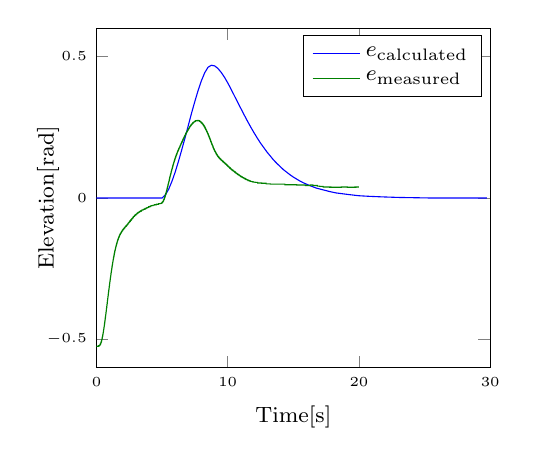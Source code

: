 % This file was created by matlab2tikz.
%
%The latest updates can be retrieved from
%  http://www.mathworks.com/matlabcentral/fileexchange/22022-matlab2tikz-matlab2tikz
%where you can also make suggestions and rate matlab2tikz.
%
\begin{tikzpicture}

\begin{axis}[%
width = 5cm,
at={(0.758in,0.488in)},
scale only axis,
xmin=0,
xmax=30,
xlabel={\footnotesize{Time[s]}},
ymin=-0.6,
ymax=0.6,
ylabel={\footnotesize{Elevation[rad]}},
axis background/.style={fill=white},
ylabel shift = -0.4cm,
ticklabel style = {font=\tiny},
legend style={legend cell align=left, align=left, draw=black, font = \footnotesize}
]
\addplot [color=blue]
  table[row sep=crcr]{%
0	0\\
5	0\\
5.25	0.011\\
5.5	0.031\\
5.75	0.059\\
6	0.092\\
6.25	0.13\\
6.5	0.171\\
6.75	0.213\\
7.25	0.301\\
7.5	0.342\\
7.75	0.381\\
8	0.415\\
8.25	0.443\\
8.5	0.462\\
8.75	0.469\\
9	0.467\\
9.25	0.458\\
9.5	0.444\\
9.75	0.427\\
10	0.407\\
10.25	0.385\\
10.75	0.339\\
11.25	0.294\\
11.5	0.272\\
11.75	0.251\\
12	0.231\\
12.25	0.212\\
12.5	0.194\\
12.75	0.178\\
13	0.162\\
13.25	0.148\\
13.5	0.134\\
13.75	0.122\\
14	0.111\\
14.25	0.1\\
14.5	0.091\\
14.75	0.082\\
15	0.074\\
15.25	0.067\\
15.5	0.06\\
15.75	0.054\\
16	0.049\\
16.25	0.044\\
16.75	0.035\\
17.25	0.029\\
17.75	0.023\\
18.25	0.018\\
18.75	0.015\\
19.25	0.012\\
20	0.008\\
20.75	0.006\\
21.75	0.004\\
23	0.002\\
25.5	0\\
29.75	0\\
};
\addlegendentry{$e_{\text{calculated}}$}

\addplot [color=black!50!green]
  table[row sep=crcr]{%
0	-0.524\\
0.168	-0.524\\
0.17	-0.522\\
0.222	-0.522\\
0.224	-0.521\\
0.256	-0.521\\
0.258	-0.519\\
0.278	-0.519\\
0.28	-0.517\\
0.298	-0.517\\
0.3	-0.516\\
0.312	-0.516\\
0.314	-0.514\\
0.326	-0.514\\
0.328	-0.513\\
0.338	-0.513\\
0.34	-0.511\\
0.348	-0.511\\
0.35	-0.51\\
0.36	-0.51\\
0.362	-0.508\\
0.37	-0.508\\
0.372	-0.507\\
0.38	-0.507\\
0.382	-0.505\\
0.388	-0.505\\
0.39	-0.504\\
0.396	-0.504\\
0.398	-0.502\\
0.406	-0.502\\
0.408	-0.501\\
0.414	-0.501\\
0.416	-0.499\\
0.422	-0.499\\
0.424	-0.498\\
0.43	-0.498\\
0.432	-0.496\\
0.436	-0.496\\
0.438	-0.494\\
0.444	-0.494\\
0.446	-0.493\\
0.45	-0.493\\
0.452	-0.491\\
0.456	-0.491\\
0.458	-0.49\\
0.462	-0.49\\
0.464	-0.488\\
0.47	-0.488\\
0.472	-0.487\\
0.476	-0.487\\
0.478	-0.485\\
0.482	-0.485\\
0.484	-0.484\\
0.488	-0.484\\
0.49	-0.482\\
0.494	-0.482\\
0.496	-0.481\\
0.5	-0.481\\
0.502	-0.479\\
0.504	-0.479\\
0.506	-0.478\\
0.51	-0.478\\
0.512	-0.476\\
0.516	-0.476\\
0.518	-0.475\\
0.52	-0.475\\
0.522	-0.473\\
0.526	-0.473\\
0.528	-0.471\\
0.532	-0.471\\
0.534	-0.47\\
0.536	-0.47\\
0.538	-0.468\\
0.542	-0.468\\
0.544	-0.467\\
0.546	-0.467\\
0.548	-0.465\\
0.552	-0.465\\
0.554	-0.464\\
0.558	-0.464\\
0.56	-0.462\\
0.562	-0.462\\
0.564	-0.461\\
0.568	-0.461\\
0.57	-0.459\\
0.572	-0.459\\
0.574	-0.458\\
0.576	-0.458\\
0.578	-0.456\\
0.582	-0.456\\
0.584	-0.455\\
0.586	-0.455\\
0.588	-0.453\\
0.592	-0.453\\
0.594	-0.452\\
0.596	-0.452\\
0.598	-0.45\\
0.602	-0.45\\
0.604	-0.448\\
0.606	-0.448\\
0.608	-0.447\\
0.61	-0.447\\
0.612	-0.445\\
0.616	-0.445\\
0.618	-0.444\\
0.62	-0.444\\
0.622	-0.442\\
0.624	-0.442\\
0.626	-0.441\\
0.628	-0.441\\
0.63	-0.439\\
0.634	-0.439\\
0.636	-0.438\\
0.638	-0.438\\
0.64	-0.436\\
0.642	-0.436\\
0.644	-0.435\\
0.646	-0.435\\
0.648	-0.433\\
0.65	-0.433\\
0.652	-0.432\\
0.656	-0.432\\
0.658	-0.43\\
0.66	-0.43\\
0.662	-0.428\\
0.664	-0.428\\
0.666	-0.427\\
0.668	-0.427\\
0.67	-0.425\\
0.672	-0.425\\
0.674	-0.424\\
0.676	-0.424\\
0.678	-0.422\\
0.682	-0.422\\
0.684	-0.421\\
0.686	-0.421\\
0.688	-0.419\\
0.69	-0.419\\
0.692	-0.418\\
0.694	-0.418\\
0.696	-0.416\\
0.698	-0.416\\
0.7	-0.415\\
0.702	-0.415\\
0.704	-0.413\\
0.706	-0.413\\
0.708	-0.412\\
0.71	-0.412\\
0.712	-0.41\\
0.714	-0.41\\
0.716	-0.409\\
0.72	-0.409\\
0.722	-0.407\\
0.724	-0.407\\
0.726	-0.405\\
0.728	-0.405\\
0.73	-0.404\\
0.732	-0.404\\
0.734	-0.402\\
0.736	-0.402\\
0.738	-0.401\\
0.74	-0.401\\
0.742	-0.399\\
0.744	-0.399\\
0.746	-0.398\\
0.748	-0.398\\
0.75	-0.396\\
0.752	-0.396\\
0.754	-0.395\\
0.756	-0.395\\
0.758	-0.393\\
0.76	-0.393\\
0.762	-0.392\\
0.764	-0.392\\
0.766	-0.39\\
0.768	-0.39\\
0.77	-0.389\\
0.774	-0.389\\
0.776	-0.387\\
0.778	-0.387\\
0.78	-0.386\\
0.782	-0.386\\
0.784	-0.384\\
0.786	-0.384\\
0.788	-0.382\\
0.79	-0.382\\
0.792	-0.381\\
0.794	-0.381\\
0.796	-0.379\\
0.798	-0.379\\
0.8	-0.378\\
0.802	-0.378\\
0.804	-0.376\\
0.806	-0.376\\
0.808	-0.375\\
0.81	-0.375\\
0.812	-0.373\\
0.814	-0.373\\
0.816	-0.372\\
0.818	-0.372\\
0.82	-0.37\\
0.822	-0.37\\
0.824	-0.369\\
0.826	-0.369\\
0.828	-0.367\\
0.83	-0.367\\
0.832	-0.366\\
0.834	-0.366\\
0.836	-0.364\\
0.838	-0.364\\
0.84	-0.363\\
0.842	-0.363\\
0.844	-0.361\\
0.846	-0.361\\
0.848	-0.359\\
0.85	-0.359\\
0.852	-0.358\\
0.854	-0.358\\
0.856	-0.356\\
0.858	-0.356\\
0.86	-0.355\\
0.864	-0.355\\
0.866	-0.353\\
0.868	-0.353\\
0.87	-0.352\\
0.872	-0.352\\
0.874	-0.35\\
0.876	-0.35\\
0.878	-0.349\\
0.88	-0.349\\
0.882	-0.347\\
0.884	-0.347\\
0.886	-0.346\\
0.888	-0.346\\
0.89	-0.344\\
0.892	-0.344\\
0.894	-0.343\\
0.896	-0.343\\
0.898	-0.341\\
0.9	-0.341\\
0.902	-0.34\\
0.904	-0.34\\
0.906	-0.338\\
0.908	-0.338\\
0.91	-0.336\\
0.912	-0.336\\
0.914	-0.335\\
0.916	-0.335\\
0.918	-0.333\\
0.92	-0.333\\
0.922	-0.332\\
0.924	-0.332\\
0.926	-0.33\\
0.93	-0.33\\
0.932	-0.329\\
0.934	-0.329\\
0.936	-0.327\\
0.938	-0.327\\
0.94	-0.326\\
0.942	-0.326\\
0.944	-0.324\\
0.946	-0.324\\
0.948	-0.323\\
0.95	-0.323\\
0.952	-0.321\\
0.954	-0.321\\
0.956	-0.32\\
0.958	-0.32\\
0.96	-0.318\\
0.962	-0.318\\
0.964	-0.317\\
0.968	-0.317\\
0.97	-0.315\\
0.972	-0.315\\
0.974	-0.313\\
0.976	-0.313\\
0.978	-0.312\\
0.98	-0.312\\
0.982	-0.31\\
0.984	-0.31\\
0.986	-0.309\\
0.99	-0.309\\
0.992	-0.307\\
0.994	-0.307\\
0.996	-0.306\\
0.998	-0.306\\
1	-0.304\\
1.002	-0.304\\
1.004	-0.303\\
1.006	-0.303\\
1.008	-0.301\\
1.01	-0.301\\
1.012	-0.3\\
1.016	-0.3\\
1.018	-0.298\\
1.02	-0.298\\
1.022	-0.297\\
1.024	-0.297\\
1.026	-0.295\\
1.028	-0.295\\
1.03	-0.294\\
1.032	-0.294\\
1.034	-0.292\\
1.038	-0.292\\
1.04	-0.29\\
1.042	-0.29\\
1.044	-0.289\\
1.046	-0.289\\
1.048	-0.287\\
1.05	-0.287\\
1.052	-0.286\\
1.056	-0.286\\
1.058	-0.284\\
1.06	-0.284\\
1.062	-0.283\\
1.064	-0.283\\
1.066	-0.281\\
1.068	-0.281\\
1.07	-0.28\\
1.074	-0.28\\
1.076	-0.278\\
1.078	-0.278\\
1.08	-0.277\\
1.082	-0.277\\
1.084	-0.275\\
1.088	-0.275\\
1.09	-0.274\\
1.092	-0.274\\
1.094	-0.272\\
1.096	-0.272\\
1.098	-0.27\\
1.102	-0.27\\
1.104	-0.269\\
1.106	-0.269\\
1.108	-0.267\\
1.112	-0.267\\
1.114	-0.266\\
1.116	-0.266\\
1.118	-0.264\\
1.12	-0.264\\
1.122	-0.263\\
1.126	-0.263\\
1.128	-0.261\\
1.13	-0.261\\
1.132	-0.26\\
1.136	-0.26\\
1.138	-0.258\\
1.14	-0.258\\
1.142	-0.257\\
1.146	-0.257\\
1.148	-0.255\\
1.15	-0.255\\
1.152	-0.254\\
1.156	-0.254\\
1.158	-0.252\\
1.16	-0.252\\
1.162	-0.251\\
1.166	-0.251\\
1.168	-0.249\\
1.17	-0.249\\
1.172	-0.247\\
1.176	-0.247\\
1.178	-0.246\\
1.18	-0.246\\
1.182	-0.244\\
1.186	-0.244\\
1.188	-0.243\\
1.19	-0.243\\
1.192	-0.241\\
1.196	-0.241\\
1.198	-0.24\\
1.2	-0.24\\
1.202	-0.238\\
1.206	-0.238\\
1.208	-0.237\\
1.212	-0.237\\
1.214	-0.235\\
1.216	-0.235\\
1.218	-0.234\\
1.222	-0.234\\
1.224	-0.232\\
1.228	-0.232\\
1.23	-0.231\\
1.232	-0.231\\
1.234	-0.229\\
1.238	-0.229\\
1.24	-0.228\\
1.244	-0.228\\
1.246	-0.226\\
1.25	-0.226\\
1.252	-0.224\\
1.256	-0.224\\
1.258	-0.223\\
1.262	-0.223\\
1.264	-0.221\\
1.266	-0.221\\
1.268	-0.22\\
1.272	-0.22\\
1.274	-0.218\\
1.278	-0.218\\
1.28	-0.217\\
1.284	-0.217\\
1.286	-0.215\\
1.29	-0.215\\
1.292	-0.214\\
1.296	-0.214\\
1.298	-0.212\\
1.302	-0.212\\
1.304	-0.211\\
1.308	-0.211\\
1.31	-0.209\\
1.314	-0.209\\
1.316	-0.208\\
1.32	-0.208\\
1.322	-0.206\\
1.326	-0.206\\
1.328	-0.205\\
1.334	-0.205\\
1.336	-0.203\\
1.338	-0.203\\
1.34	-0.201\\
1.346	-0.201\\
1.348	-0.2\\
1.352	-0.2\\
1.354	-0.198\\
1.358	-0.198\\
1.36	-0.197\\
1.364	-0.197\\
1.366	-0.195\\
1.372	-0.195\\
1.374	-0.194\\
1.378	-0.194\\
1.38	-0.192\\
1.386	-0.192\\
1.388	-0.191\\
1.392	-0.191\\
1.394	-0.189\\
1.4	-0.189\\
1.402	-0.188\\
1.406	-0.188\\
1.408	-0.186\\
1.414	-0.186\\
1.416	-0.185\\
1.422	-0.185\\
1.424	-0.183\\
1.43	-0.183\\
1.432	-0.182\\
1.436	-0.182\\
1.438	-0.18\\
1.444	-0.18\\
1.446	-0.178\\
1.452	-0.178\\
1.454	-0.177\\
1.46	-0.177\\
1.462	-0.175\\
1.468	-0.175\\
1.47	-0.174\\
1.474	-0.174\\
1.476	-0.172\\
1.484	-0.172\\
1.486	-0.171\\
1.492	-0.171\\
1.494	-0.169\\
1.5	-0.169\\
1.502	-0.168\\
1.508	-0.168\\
1.51	-0.166\\
1.516	-0.166\\
1.518	-0.165\\
1.526	-0.165\\
1.528	-0.163\\
1.536	-0.163\\
1.538	-0.162\\
1.546	-0.162\\
1.548	-0.16\\
1.554	-0.16\\
1.556	-0.159\\
1.564	-0.159\\
1.566	-0.157\\
1.574	-0.157\\
1.576	-0.155\\
1.584	-0.155\\
1.586	-0.154\\
1.594	-0.154\\
1.596	-0.152\\
1.604	-0.152\\
1.606	-0.151\\
1.616	-0.151\\
1.618	-0.149\\
1.626	-0.149\\
1.628	-0.148\\
1.638	-0.148\\
1.64	-0.146\\
1.648	-0.146\\
1.65	-0.145\\
1.66	-0.145\\
1.662	-0.143\\
1.672	-0.143\\
1.674	-0.142\\
1.684	-0.142\\
1.686	-0.14\\
1.7	-0.14\\
1.702	-0.139\\
1.712	-0.139\\
1.714	-0.137\\
1.726	-0.137\\
1.728	-0.136\\
1.74	-0.136\\
1.742	-0.134\\
1.754	-0.134\\
1.756	-0.132\\
1.768	-0.132\\
1.77	-0.131\\
1.784	-0.131\\
1.786	-0.129\\
1.8	-0.129\\
1.802	-0.128\\
1.816	-0.128\\
1.818	-0.126\\
1.836	-0.126\\
1.838	-0.125\\
1.856	-0.125\\
1.858	-0.123\\
1.874	-0.123\\
1.876	-0.122\\
1.892	-0.122\\
1.894	-0.12\\
1.912	-0.12\\
1.914	-0.119\\
1.934	-0.119\\
1.936	-0.117\\
1.956	-0.117\\
1.958	-0.116\\
1.98	-0.116\\
1.982	-0.114\\
2.004	-0.114\\
2.006	-0.112\\
2.028	-0.112\\
2.03	-0.111\\
2.056	-0.111\\
2.058	-0.109\\
2.08	-0.109\\
2.082	-0.108\\
2.108	-0.108\\
2.11	-0.106\\
2.138	-0.106\\
2.14	-0.105\\
2.168	-0.105\\
2.17	-0.103\\
2.19	-0.103\\
2.192	-0.102\\
2.218	-0.102\\
2.22	-0.1\\
2.248	-0.1\\
2.25	-0.099\\
2.278	-0.099\\
2.28	-0.097\\
2.308	-0.097\\
2.31	-0.096\\
2.33	-0.096\\
2.332	-0.094\\
2.36	-0.094\\
2.362	-0.093\\
2.388	-0.093\\
2.39	-0.091\\
2.414	-0.091\\
2.416	-0.089\\
2.442	-0.089\\
2.444	-0.088\\
2.47	-0.088\\
2.472	-0.086\\
2.494	-0.086\\
2.496	-0.085\\
2.522	-0.085\\
2.524	-0.083\\
2.548	-0.083\\
2.55	-0.082\\
2.572	-0.082\\
2.574	-0.08\\
2.6	-0.08\\
2.602	-0.079\\
2.628	-0.079\\
2.63	-0.077\\
2.65	-0.077\\
2.652	-0.076\\
2.678	-0.076\\
2.68	-0.074\\
2.706	-0.074\\
2.708	-0.073\\
2.734	-0.073\\
2.736	-0.071\\
2.762	-0.071\\
2.764	-0.07\\
2.79	-0.07\\
2.792	-0.068\\
2.816	-0.068\\
2.818	-0.066\\
2.848	-0.066\\
2.85	-0.065\\
2.88	-0.065\\
2.882	-0.063\\
2.914	-0.063\\
2.916	-0.062\\
2.944	-0.062\\
2.946	-0.06\\
2.98	-0.06\\
2.982	-0.059\\
3.016	-0.059\\
3.018	-0.057\\
3.054	-0.057\\
3.056	-0.056\\
3.092	-0.056\\
3.094	-0.054\\
3.136	-0.054\\
3.138	-0.053\\
3.178	-0.053\\
3.18	-0.051\\
3.228	-0.051\\
3.23	-0.05\\
3.274	-0.05\\
3.276	-0.048\\
3.324	-0.048\\
3.326	-0.047\\
3.392	-0.047\\
3.394	-0.045\\
3.444	-0.045\\
3.446	-0.043\\
3.514	-0.043\\
3.516	-0.042\\
3.576	-0.042\\
3.578	-0.04\\
3.646	-0.04\\
3.648	-0.039\\
3.716	-0.039\\
3.718	-0.037\\
3.786	-0.037\\
3.788	-0.036\\
3.846	-0.036\\
3.848	-0.034\\
3.916	-0.034\\
3.918	-0.033\\
3.978	-0.033\\
3.98	-0.031\\
4.05	-0.031\\
4.052	-0.03\\
4.128	-0.03\\
4.13	-0.028\\
4.208	-0.028\\
4.21	-0.027\\
4.314	-0.027\\
4.316	-0.025\\
4.426	-0.025\\
4.428	-0.024\\
4.564	-0.024\\
4.566	-0.022\\
4.732	-0.022\\
4.734	-0.02\\
4.89	-0.02\\
4.892	-0.019\\
4.96	-0.019\\
4.962	-0.017\\
4.994	-0.017\\
4.996	-0.016\\
5.024	-0.016\\
5.026	-0.014\\
5.05	-0.014\\
5.052	-0.013\\
5.072	-0.013\\
5.074	-0.011\\
5.09	-0.011\\
5.092	-0.01\\
5.106	-0.01\\
5.108	-0.008\\
5.12	-0.008\\
5.122	-0.007\\
5.134	-0.007\\
5.136	-0.005\\
5.148	-0.005\\
5.15	-0.004\\
5.162	-0.004\\
5.164	-0.002\\
5.174	-0.002\\
5.176	-0.001\\
5.186	-0.001\\
5.188	0.001\\
5.198	0.001\\
5.2	0.003\\
5.208	0.003\\
5.21	0.004\\
5.22	0.004\\
5.222	0.006\\
5.23	0.006\\
5.232	0.007\\
5.24	0.007\\
5.242	0.009\\
5.25	0.009\\
5.252	0.01\\
5.26	0.01\\
5.262	0.012\\
5.27	0.012\\
5.272	0.013\\
5.278	0.013\\
5.28	0.015\\
5.288	0.015\\
5.29	0.016\\
5.298	0.016\\
5.3	0.018\\
5.306	0.018\\
5.308	0.019\\
5.316	0.019\\
5.318	0.021\\
5.324	0.021\\
5.326	0.022\\
5.332	0.022\\
5.334	0.024\\
5.342	0.024\\
5.344	0.026\\
5.35	0.026\\
5.352	0.027\\
5.358	0.027\\
5.36	0.029\\
5.366	0.029\\
5.368	0.03\\
5.374	0.03\\
5.376	0.032\\
5.384	0.032\\
5.386	0.033\\
5.392	0.033\\
5.394	0.035\\
5.4	0.035\\
5.402	0.036\\
5.408	0.036\\
5.41	0.038\\
5.416	0.038\\
5.418	0.039\\
5.424	0.039\\
5.426	0.041\\
5.432	0.041\\
5.434	0.042\\
5.44	0.042\\
5.442	0.044\\
5.448	0.044\\
5.45	0.046\\
5.456	0.046\\
5.458	0.047\\
5.464	0.047\\
5.466	0.049\\
5.472	0.049\\
5.474	0.05\\
5.48	0.05\\
5.482	0.052\\
5.488	0.052\\
5.49	0.053\\
5.494	0.053\\
5.496	0.055\\
5.502	0.055\\
5.504	0.056\\
5.512	0.056\\
5.514	0.058\\
5.518	0.058\\
5.52	0.059\\
5.528	0.059\\
5.53	0.061\\
5.534	0.061\\
5.536	0.062\\
5.542	0.062\\
5.544	0.064\\
5.55	0.064\\
5.552	0.065\\
5.558	0.065\\
5.56	0.067\\
5.566	0.067\\
5.568	0.069\\
5.574	0.069\\
5.576	0.07\\
5.582	0.07\\
5.584	0.072\\
5.59	0.072\\
5.592	0.073\\
5.598	0.073\\
5.6	0.075\\
5.608	0.075\\
5.61	0.076\\
5.614	0.076\\
5.616	0.078\\
5.624	0.078\\
5.626	0.079\\
5.632	0.079\\
5.634	0.081\\
5.638	0.081\\
5.64	0.082\\
5.648	0.082\\
5.65	0.084\\
5.656	0.084\\
5.658	0.085\\
5.664	0.085\\
5.666	0.087\\
5.672	0.087\\
5.674	0.088\\
5.68	0.088\\
5.682	0.09\\
5.69	0.09\\
5.692	0.092\\
5.696	0.092\\
5.698	0.093\\
5.706	0.093\\
5.708	0.095\\
5.714	0.095\\
5.716	0.096\\
5.722	0.096\\
5.724	0.098\\
5.732	0.098\\
5.734	0.099\\
5.74	0.099\\
5.742	0.101\\
5.75	0.101\\
5.752	0.102\\
5.758	0.102\\
5.76	0.104\\
5.768	0.104\\
5.77	0.105\\
5.776	0.105\\
5.778	0.107\\
5.784	0.107\\
5.786	0.108\\
5.794	0.108\\
5.796	0.11\\
5.802	0.11\\
5.804	0.111\\
5.812	0.111\\
5.814	0.113\\
5.822	0.113\\
5.824	0.115\\
5.83	0.115\\
5.832	0.116\\
5.84	0.116\\
5.842	0.118\\
5.85	0.118\\
5.852	0.119\\
5.86	0.119\\
5.862	0.121\\
5.87	0.121\\
5.872	0.122\\
5.88	0.122\\
5.882	0.124\\
5.89	0.124\\
5.892	0.125\\
5.9	0.125\\
5.902	0.127\\
5.91	0.127\\
5.912	0.128\\
5.92	0.128\\
5.922	0.13\\
5.93	0.13\\
5.932	0.131\\
5.94	0.131\\
5.942	0.133\\
5.952	0.133\\
5.954	0.134\\
5.962	0.134\\
5.964	0.136\\
5.972	0.136\\
5.974	0.138\\
5.984	0.138\\
5.986	0.139\\
5.996	0.139\\
5.998	0.141\\
6.006	0.141\\
6.008	0.142\\
6.018	0.142\\
6.02	0.144\\
6.028	0.144\\
6.03	0.145\\
6.04	0.145\\
6.042	0.147\\
6.05	0.147\\
6.052	0.148\\
6.064	0.148\\
6.066	0.15\\
6.076	0.15\\
6.078	0.151\\
6.088	0.151\\
6.09	0.153\\
6.1	0.153\\
6.102	0.154\\
6.114	0.154\\
6.116	0.156\\
6.126	0.156\\
6.128	0.157\\
6.138	0.157\\
6.14	0.159\\
6.15	0.159\\
6.152	0.161\\
6.162	0.161\\
6.164	0.162\\
6.176	0.162\\
6.178	0.164\\
6.19	0.164\\
6.192	0.165\\
6.202	0.165\\
6.204	0.167\\
6.218	0.167\\
6.22	0.168\\
6.234	0.168\\
6.236	0.17\\
6.248	0.17\\
6.25	0.171\\
6.262	0.171\\
6.264	0.173\\
6.276	0.173\\
6.278	0.174\\
6.29	0.174\\
6.292	0.176\\
6.304	0.176\\
6.306	0.177\\
6.318	0.177\\
6.32	0.179\\
6.332	0.179\\
6.334	0.18\\
6.348	0.18\\
6.35	0.182\\
6.366	0.182\\
6.368	0.184\\
6.38	0.184\\
6.382	0.185\\
6.396	0.185\\
6.398	0.187\\
6.41	0.187\\
6.412	0.188\\
6.424	0.188\\
6.426	0.19\\
6.438	0.19\\
6.44	0.191\\
6.454	0.191\\
6.456	0.193\\
6.47	0.193\\
6.472	0.194\\
6.486	0.194\\
6.488	0.196\\
6.5	0.196\\
6.502	0.197\\
6.516	0.197\\
6.518	0.199\\
6.532	0.199\\
6.534	0.2\\
6.546	0.2\\
6.548	0.202\\
6.56	0.202\\
6.562	0.204\\
6.576	0.204\\
6.578	0.205\\
6.592	0.205\\
6.594	0.207\\
6.608	0.207\\
6.61	0.208\\
6.624	0.208\\
6.626	0.21\\
6.64	0.21\\
6.642	0.211\\
6.656	0.211\\
6.658	0.213\\
6.67	0.213\\
6.672	0.214\\
6.684	0.214\\
6.686	0.216\\
6.7	0.216\\
6.702	0.217\\
6.716	0.217\\
6.718	0.219\\
6.734	0.219\\
6.736	0.22\\
6.75	0.22\\
6.752	0.222\\
6.768	0.222\\
6.77	0.223\\
6.784	0.223\\
6.786	0.225\\
6.8	0.225\\
6.802	0.227\\
6.816	0.227\\
6.818	0.228\\
6.832	0.228\\
6.834	0.23\\
6.848	0.23\\
6.85	0.231\\
6.868	0.231\\
6.87	0.233\\
6.884	0.233\\
6.886	0.234\\
6.904	0.234\\
6.906	0.236\\
6.92	0.236\\
6.922	0.237\\
6.938	0.237\\
6.94	0.239\\
6.956	0.239\\
6.958	0.24\\
6.974	0.24\\
6.976	0.242\\
6.994	0.242\\
6.996	0.243\\
7.016	0.243\\
7.018	0.245\\
7.034	0.245\\
7.036	0.246\\
7.056	0.246\\
7.058	0.248\\
7.074	0.248\\
7.076	0.25\\
7.096	0.25\\
7.098	0.251\\
7.118	0.251\\
7.12	0.253\\
7.142	0.253\\
7.144	0.254\\
7.166	0.254\\
7.168	0.256\\
7.19	0.256\\
7.192	0.257\\
7.212	0.257\\
7.214	0.259\\
7.238	0.259\\
7.24	0.26\\
7.266	0.26\\
7.268	0.262\\
7.298	0.262\\
7.3	0.263\\
7.324	0.263\\
7.326	0.265\\
7.358	0.265\\
7.36	0.266\\
7.388	0.266\\
7.39	0.268\\
7.436	0.268\\
7.438	0.269\\
7.484	0.269\\
7.486	0.271\\
7.534	0.271\\
7.536	0.273\\
7.542	0.273\\
7.544	0.271\\
7.546	0.273\\
7.664	0.273\\
7.666	0.274\\
7.67	0.274\\
7.672	0.273\\
7.676	0.273\\
7.678	0.274\\
7.682	0.274\\
7.684	0.273\\
7.686	0.273\\
7.688	0.274\\
7.694	0.274\\
7.696	0.273\\
7.698	0.273\\
7.7	0.274\\
7.708	0.274\\
7.71	0.273\\
7.712	0.274\\
7.756	0.274\\
7.758	0.273\\
7.76	0.274\\
7.766	0.274\\
7.768	0.273\\
7.772	0.273\\
7.774	0.274\\
7.778	0.274\\
7.78	0.273\\
7.858	0.273\\
7.86	0.271\\
7.918	0.271\\
7.92	0.269\\
7.954	0.269\\
7.956	0.268\\
7.962	0.268\\
7.964	0.269\\
7.966	0.268\\
7.98	0.268\\
7.982	0.266\\
7.984	0.266\\
7.986	0.268\\
7.99	0.268\\
7.992	0.266\\
8.016	0.266\\
8.018	0.265\\
8.02	0.265\\
8.022	0.266\\
8.026	0.266\\
8.028	0.265\\
8.05	0.265\\
8.052	0.263\\
8.076	0.263\\
8.078	0.262\\
8.08	0.262\\
8.082	0.263\\
8.086	0.263\\
8.088	0.262\\
8.11	0.262\\
8.112	0.26\\
8.132	0.26\\
8.134	0.259\\
8.154	0.259\\
8.156	0.257\\
8.17	0.257\\
8.172	0.256\\
8.192	0.256\\
8.194	0.254\\
8.214	0.254\\
8.216	0.253\\
8.23	0.253\\
8.232	0.251\\
8.252	0.251\\
8.254	0.25\\
8.266	0.25\\
8.268	0.248\\
8.286	0.248\\
8.288	0.246\\
8.3	0.246\\
8.302	0.245\\
8.314	0.245\\
8.316	0.243\\
8.336	0.243\\
8.338	0.242\\
8.35	0.242\\
8.352	0.24\\
8.368	0.24\\
8.37	0.239\\
8.384	0.239\\
8.386	0.237\\
8.4	0.237\\
8.402	0.236\\
8.414	0.236\\
8.416	0.234\\
8.428	0.234\\
8.43	0.233\\
8.442	0.233\\
8.444	0.231\\
8.456	0.231\\
8.458	0.23\\
8.47	0.23\\
8.472	0.228\\
8.486	0.228\\
8.488	0.227\\
8.5	0.227\\
8.502	0.225\\
8.514	0.225\\
8.516	0.223\\
8.528	0.223\\
8.53	0.222\\
8.542	0.222\\
8.544	0.22\\
8.556	0.22\\
8.558	0.219\\
8.57	0.219\\
8.572	0.217\\
8.582	0.217\\
8.584	0.216\\
8.594	0.216\\
8.596	0.214\\
8.608	0.214\\
8.61	0.213\\
8.62	0.213\\
8.622	0.211\\
8.632	0.211\\
8.634	0.21\\
8.646	0.21\\
8.648	0.208\\
8.658	0.208\\
8.66	0.207\\
8.67	0.207\\
8.672	0.205\\
8.682	0.205\\
8.684	0.204\\
8.694	0.204\\
8.696	0.202\\
8.706	0.202\\
8.708	0.2\\
8.72	0.2\\
8.722	0.199\\
8.732	0.199\\
8.734	0.197\\
8.746	0.197\\
8.748	0.196\\
8.758	0.196\\
8.76	0.194\\
8.77	0.194\\
8.772	0.193\\
8.784	0.193\\
8.786	0.191\\
8.796	0.191\\
8.798	0.19\\
8.808	0.19\\
8.81	0.188\\
8.822	0.188\\
8.824	0.187\\
8.834	0.187\\
8.836	0.185\\
8.848	0.185\\
8.85	0.184\\
8.862	0.184\\
8.864	0.182\\
8.876	0.182\\
8.878	0.18\\
8.888	0.18\\
8.89	0.179\\
8.902	0.179\\
8.904	0.177\\
8.914	0.177\\
8.916	0.176\\
8.928	0.176\\
8.93	0.174\\
8.944	0.174\\
8.946	0.173\\
8.958	0.173\\
8.96	0.171\\
8.974	0.171\\
8.976	0.17\\
8.988	0.17\\
8.99	0.168\\
9.002	0.168\\
9.004	0.167\\
9.02	0.167\\
9.022	0.165\\
9.038	0.165\\
9.04	0.164\\
9.054	0.164\\
9.056	0.162\\
9.072	0.162\\
9.074	0.161\\
9.09	0.161\\
9.092	0.159\\
9.106	0.159\\
9.108	0.157\\
9.126	0.157\\
9.128	0.156\\
9.146	0.156\\
9.148	0.154\\
9.166	0.154\\
9.168	0.153\\
9.186	0.153\\
9.188	0.151\\
9.21	0.151\\
9.212	0.15\\
9.232	0.15\\
9.234	0.148\\
9.256	0.148\\
9.258	0.147\\
9.28	0.147\\
9.282	0.145\\
9.308	0.145\\
9.31	0.144\\
9.336	0.144\\
9.338	0.142\\
9.366	0.142\\
9.368	0.141\\
9.392	0.141\\
9.394	0.139\\
9.426	0.139\\
9.428	0.138\\
9.458	0.138\\
9.46	0.136\\
9.496	0.136\\
9.498	0.134\\
9.528	0.134\\
9.53	0.133\\
9.566	0.133\\
9.568	0.131\\
9.602	0.131\\
9.604	0.13\\
9.638	0.13\\
9.64	0.128\\
9.674	0.128\\
9.676	0.127\\
9.714	0.127\\
9.716	0.125\\
9.748	0.125\\
9.75	0.124\\
9.782	0.124\\
9.784	0.122\\
9.816	0.122\\
9.818	0.121\\
9.856	0.121\\
9.858	0.119\\
9.89	0.119\\
9.892	0.118\\
9.926	0.118\\
9.928	0.116\\
9.958	0.116\\
9.96	0.115\\
9.996	0.115\\
9.998	0.113\\
10.03	0.113\\
10.032	0.111\\
10.064	0.111\\
10.066	0.11\\
10.102	0.11\\
10.104	0.108\\
10.138	0.108\\
10.14	0.107\\
10.172	0.107\\
10.174	0.105\\
10.21	0.105\\
10.212	0.104\\
10.244	0.104\\
10.246	0.102\\
10.282	0.102\\
10.284	0.101\\
10.322	0.101\\
10.324	0.099\\
10.362	0.099\\
10.364	0.098\\
10.4	0.098\\
10.402	0.096\\
10.442	0.096\\
10.444	0.095\\
10.486	0.095\\
10.488	0.093\\
10.532	0.093\\
10.534	0.092\\
10.574	0.092\\
10.576	0.09\\
10.618	0.09\\
10.62	0.088\\
10.664	0.088\\
10.666	0.087\\
10.714	0.087\\
10.716	0.085\\
10.754	0.085\\
10.756	0.084\\
10.798	0.084\\
10.8	0.082\\
10.848	0.082\\
10.85	0.081\\
10.894	0.081\\
10.896	0.079\\
10.934	0.079\\
10.936	0.078\\
10.986	0.078\\
10.988	0.076\\
11.04	0.076\\
11.042	0.075\\
11.092	0.075\\
11.094	0.073\\
11.146	0.073\\
11.148	0.072\\
11.202	0.072\\
11.204	0.07\\
11.26	0.07\\
11.262	0.069\\
11.334	0.069\\
11.336	0.067\\
11.394	0.067\\
11.396	0.065\\
11.472	0.065\\
11.474	0.064\\
11.544	0.064\\
11.546	0.062\\
11.624	0.062\\
11.626	0.061\\
11.708	0.061\\
11.71	0.059\\
11.812	0.059\\
11.814	0.058\\
11.924	0.058\\
11.926	0.056\\
12.084	0.056\\
12.086	0.055\\
12.28	0.055\\
12.282	0.053\\
12.584	0.053\\
12.586	0.052\\
12.92	0.052\\
12.922	0.05\\
13.254	0.05\\
13.256	0.049\\
14.356	0.049\\
14.358	0.047\\
15.254	0.047\\
15.256	0.046\\
15.926	0.046\\
15.928	0.044\\
16.3	0.044\\
16.302	0.046\\
16.488	0.046\\
16.49	0.044\\
16.828	0.044\\
16.83	0.042\\
16.996	0.042\\
16.998	0.041\\
17.272	0.041\\
17.274	0.039\\
17.76	0.039\\
17.762	0.038\\
17.796	0.038\\
17.798	0.039\\
17.804	0.039\\
17.806	0.038\\
17.81	0.038\\
17.812	0.039\\
17.818	0.039\\
17.82	0.038\\
17.824	0.038\\
17.826	0.039\\
17.86	0.039\\
17.862	0.038\\
18.664	0.038\\
18.666	0.039\\
19.122	0.039\\
19.124	0.038\\
19.688	0.038\\
19.69	0.039\\
19.75	0.039\\
19.752	0.038\\
19.768	0.038\\
19.77	0.039\\
20	0.039\\
};
\addlegendentry{$e_{\text{measured}}$}

\end{axis}
\end{tikzpicture}%
